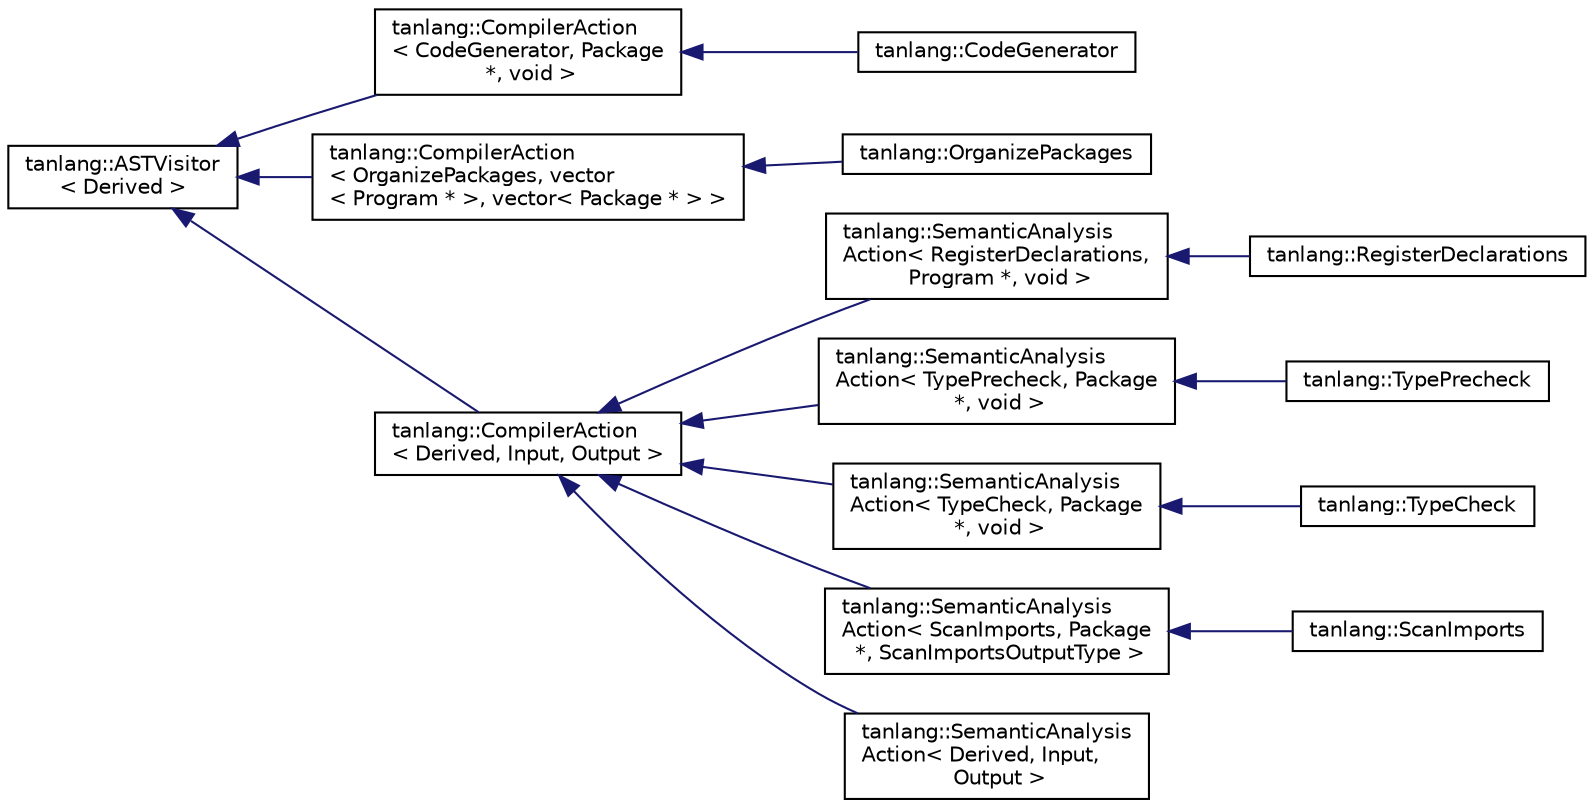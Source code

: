 digraph "Graphical Class Hierarchy"
{
 // LATEX_PDF_SIZE
  edge [fontname="Helvetica",fontsize="10",labelfontname="Helvetica",labelfontsize="10"];
  node [fontname="Helvetica",fontsize="10",shape=record];
  rankdir="LR";
  Node0 [label="tanlang::ASTVisitor\l\< Derived \>",height=0.2,width=0.4,color="black", fillcolor="white", style="filled",URL="$classtanlang_1_1ASTVisitor.html",tooltip=" "];
  Node0 -> Node1 [dir="back",color="midnightblue",fontsize="10",style="solid",fontname="Helvetica"];
  Node1 [label="tanlang::CompilerAction\l\< CodeGenerator, Package\l *, void \>",height=0.2,width=0.4,color="black", fillcolor="white", style="filled",URL="$classtanlang_1_1CompilerAction.html",tooltip=" "];
  Node1 -> Node2 [dir="back",color="midnightblue",fontsize="10",style="solid",fontname="Helvetica"];
  Node2 [label="tanlang::CodeGenerator",height=0.2,width=0.4,color="black", fillcolor="white", style="filled",URL="$classtanlang_1_1CodeGenerator.html",tooltip=" "];
  Node0 -> Node3 [dir="back",color="midnightblue",fontsize="10",style="solid",fontname="Helvetica"];
  Node3 [label="tanlang::CompilerAction\l\< OrganizePackages, vector\l\< Program * \>, vector\< Package * \> \>",height=0.2,width=0.4,color="black", fillcolor="white", style="filled",URL="$classtanlang_1_1CompilerAction.html",tooltip=" "];
  Node3 -> Node4 [dir="back",color="midnightblue",fontsize="10",style="solid",fontname="Helvetica"];
  Node4 [label="tanlang::OrganizePackages",height=0.2,width=0.4,color="black", fillcolor="white", style="filled",URL="$classtanlang_1_1OrganizePackages.html",tooltip="Organize a list of source files into their corresponding packages according to the code...."];
  Node0 -> Node5 [dir="back",color="midnightblue",fontsize="10",style="solid",fontname="Helvetica"];
  Node5 [label="tanlang::CompilerAction\l\< Derived, Input, Output \>",height=0.2,width=0.4,color="black", fillcolor="white", style="filled",URL="$classtanlang_1_1CompilerAction.html",tooltip=" "];
  Node5 -> Node6 [dir="back",color="midnightblue",fontsize="10",style="solid",fontname="Helvetica"];
  Node6 [label="tanlang::SemanticAnalysis\lAction\< RegisterDeclarations,\l Program *, void \>",height=0.2,width=0.4,color="black", fillcolor="white", style="filled",URL="$classtanlang_1_1SemanticAnalysisAction.html",tooltip=" "];
  Node6 -> Node7 [dir="back",color="midnightblue",fontsize="10",style="solid",fontname="Helvetica"];
  Node7 [label="tanlang::RegisterDeclarations",height=0.2,width=0.4,color="black", fillcolor="white", style="filled",URL="$classtanlang_1_1RegisterDeclarations.html",tooltip="Register all declarations (including local) in the corresponding scopes. Run this stage early to easi..."];
  Node5 -> Node8 [dir="back",color="midnightblue",fontsize="10",style="solid",fontname="Helvetica"];
  Node8 [label="tanlang::SemanticAnalysis\lAction\< TypePrecheck, Package\l *, void \>",height=0.2,width=0.4,color="black", fillcolor="white", style="filled",URL="$classtanlang_1_1SemanticAnalysisAction.html",tooltip=" "];
  Node8 -> Node9 [dir="back",color="midnightblue",fontsize="10",style="solid",fontname="Helvetica"];
  Node9 [label="tanlang::TypePrecheck",height=0.2,width=0.4,color="black", fillcolor="white", style="filled",URL="$classtanlang_1_1TypePrecheck.html",tooltip="Perform preliminary type checking. We try our best to resolve types, and remember those that cannot b..."];
  Node5 -> Node10 [dir="back",color="midnightblue",fontsize="10",style="solid",fontname="Helvetica"];
  Node10 [label="tanlang::SemanticAnalysis\lAction\< TypeCheck, Package\l *, void \>",height=0.2,width=0.4,color="black", fillcolor="white", style="filled",URL="$classtanlang_1_1SemanticAnalysisAction.html",tooltip=" "];
  Node10 -> Node11 [dir="back",color="midnightblue",fontsize="10",style="solid",fontname="Helvetica"];
  Node11 [label="tanlang::TypeCheck",height=0.2,width=0.4,color="black", fillcolor="white", style="filled",URL="$classtanlang_1_1TypeCheck.html",tooltip=" "];
  Node5 -> Node12 [dir="back",color="midnightblue",fontsize="10",style="solid",fontname="Helvetica"];
  Node12 [label="tanlang::SemanticAnalysis\lAction\< ScanImports, Package\l *, ScanImportsOutputType \>",height=0.2,width=0.4,color="black", fillcolor="white", style="filled",URL="$classtanlang_1_1SemanticAnalysisAction.html",tooltip=" "];
  Node12 -> Node13 [dir="back",color="midnightblue",fontsize="10",style="solid",fontname="Helvetica"];
  Node13 [label="tanlang::ScanImports",height=0.2,width=0.4,color="black", fillcolor="white", style="filled",URL="$classtanlang_1_1ScanImports.html",tooltip="Scans all dependencies in a package, and return their names and paths to relevant source files."];
  Node5 -> Node14 [dir="back",color="midnightblue",fontsize="10",style="solid",fontname="Helvetica"];
  Node14 [label="tanlang::SemanticAnalysis\lAction\< Derived, Input,\l Output \>",height=0.2,width=0.4,color="black", fillcolor="white", style="filled",URL="$classtanlang_1_1SemanticAnalysisAction.html",tooltip=" "];
}
